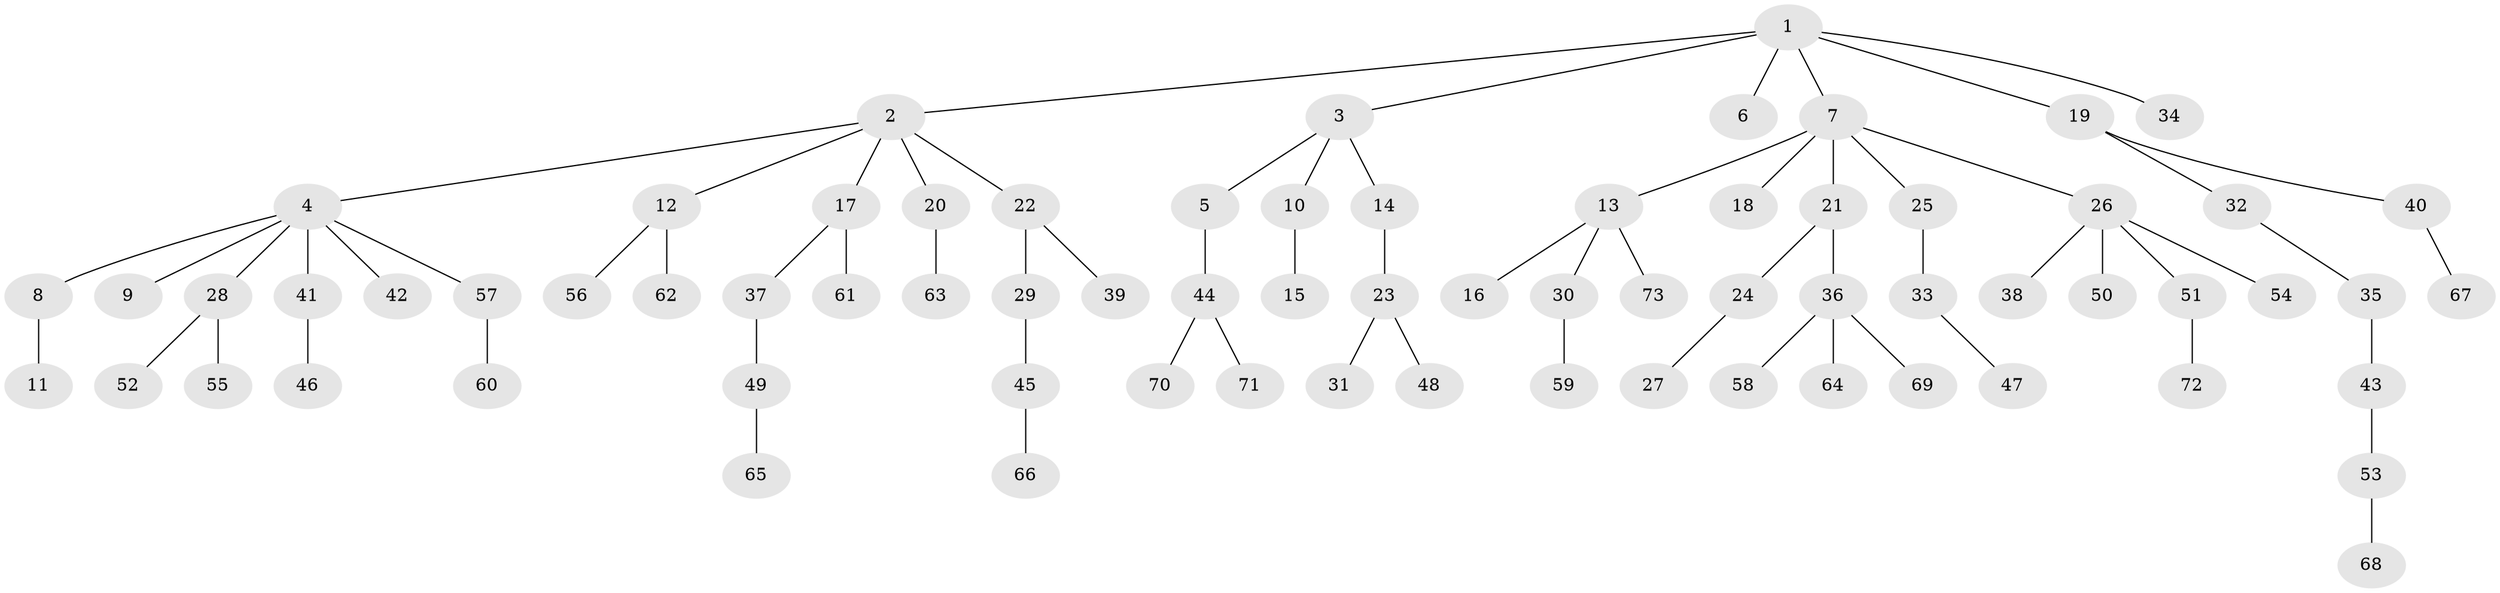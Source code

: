 // coarse degree distribution, {2: 0.32558139534883723, 1: 0.5813953488372093, 4: 0.023255813953488372, 3: 0.046511627906976744, 21: 0.023255813953488372}
// Generated by graph-tools (version 1.1) at 2025/56/03/04/25 21:56:09]
// undirected, 73 vertices, 72 edges
graph export_dot {
graph [start="1"]
  node [color=gray90,style=filled];
  1;
  2;
  3;
  4;
  5;
  6;
  7;
  8;
  9;
  10;
  11;
  12;
  13;
  14;
  15;
  16;
  17;
  18;
  19;
  20;
  21;
  22;
  23;
  24;
  25;
  26;
  27;
  28;
  29;
  30;
  31;
  32;
  33;
  34;
  35;
  36;
  37;
  38;
  39;
  40;
  41;
  42;
  43;
  44;
  45;
  46;
  47;
  48;
  49;
  50;
  51;
  52;
  53;
  54;
  55;
  56;
  57;
  58;
  59;
  60;
  61;
  62;
  63;
  64;
  65;
  66;
  67;
  68;
  69;
  70;
  71;
  72;
  73;
  1 -- 2;
  1 -- 3;
  1 -- 6;
  1 -- 7;
  1 -- 19;
  1 -- 34;
  2 -- 4;
  2 -- 12;
  2 -- 17;
  2 -- 20;
  2 -- 22;
  3 -- 5;
  3 -- 10;
  3 -- 14;
  4 -- 8;
  4 -- 9;
  4 -- 28;
  4 -- 41;
  4 -- 42;
  4 -- 57;
  5 -- 44;
  7 -- 13;
  7 -- 18;
  7 -- 21;
  7 -- 25;
  7 -- 26;
  8 -- 11;
  10 -- 15;
  12 -- 56;
  12 -- 62;
  13 -- 16;
  13 -- 30;
  13 -- 73;
  14 -- 23;
  17 -- 37;
  17 -- 61;
  19 -- 32;
  19 -- 40;
  20 -- 63;
  21 -- 24;
  21 -- 36;
  22 -- 29;
  22 -- 39;
  23 -- 31;
  23 -- 48;
  24 -- 27;
  25 -- 33;
  26 -- 38;
  26 -- 50;
  26 -- 51;
  26 -- 54;
  28 -- 52;
  28 -- 55;
  29 -- 45;
  30 -- 59;
  32 -- 35;
  33 -- 47;
  35 -- 43;
  36 -- 58;
  36 -- 64;
  36 -- 69;
  37 -- 49;
  40 -- 67;
  41 -- 46;
  43 -- 53;
  44 -- 70;
  44 -- 71;
  45 -- 66;
  49 -- 65;
  51 -- 72;
  53 -- 68;
  57 -- 60;
}
